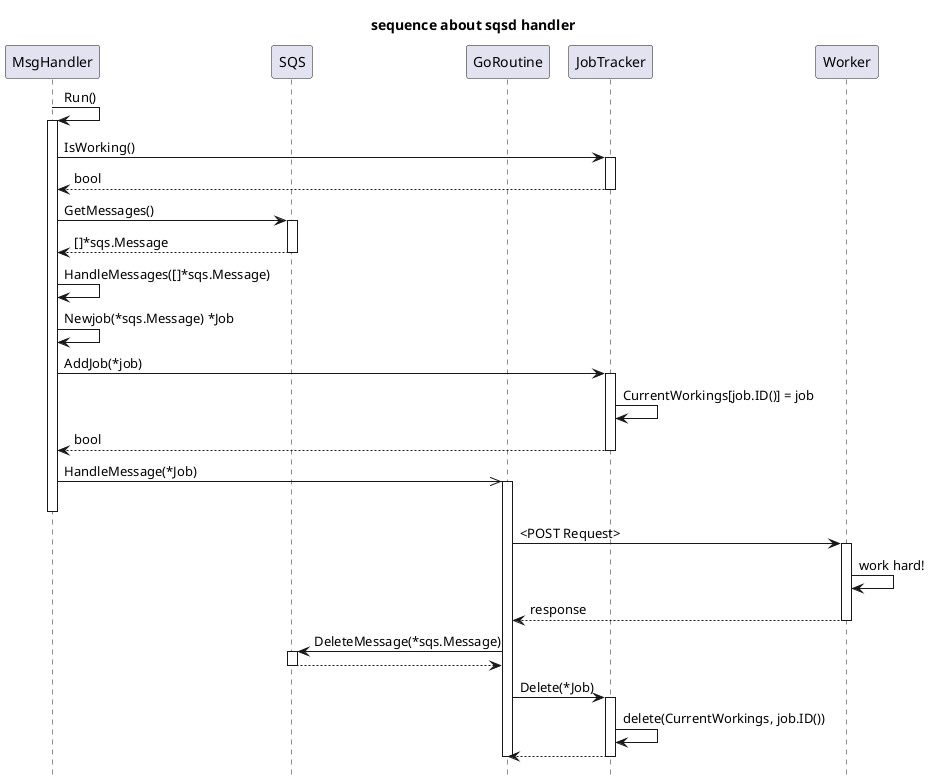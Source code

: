 @startuml

title "sequence about sqsd handler"
hide footbox

participant MsgHandler
participant SQS
participant GoRoutine
participant JobTracker
participant Worker

MsgHandler -> MsgHandler : Run()
activate MsgHandler

MsgHandler -> JobTracker : IsWorking()
activate JobTracker
MsgHandler <-- JobTracker : bool
deactivate JobTracker

MsgHandler -> SQS : GetMessages()
activate SQS
MsgHandler <-- SQS : []*sqs.Message
deactivate SQS

MsgHandler -> MsgHandler : HandleMessages([]*sqs.Message)
MsgHandler -> MsgHandler : Newjob(*sqs.Message) *Job
MsgHandler -> JobTracker : AddJob(*job)
activate JobTracker

JobTracker -> JobTracker : CurrentWorkings[job.ID()] = job
MsgHandler <-- JobTracker : bool
deactivate JobTracker

MsgHandler ->> GoRoutine : HandleMessage(*Job)
activate GoRoutine
deactivate MsgHandler

GoRoutine -> Worker : <POST Request>
activate Worker
Worker -> Worker : work hard!
GoRoutine <-- Worker : response
deactivate Worker
GoRoutine -> SQS : DeleteMessage(*sqs.Message)
activate SQS
GoRoutine <-- SQS
deactivate SQS
GoRoutine -> JobTracker : Delete(*Job)
activate JobTracker
JobTracker -> JobTracker : delete(CurrentWorkings, job.ID())
GoRoutine <-- JobTracker
deactivate JobTracker
deactivate GoRoutine

@enduml